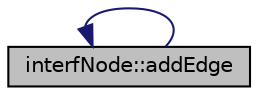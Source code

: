digraph G
{
  edge [fontname="Helvetica",fontsize="10",labelfontname="Helvetica",labelfontsize="10"];
  node [fontname="Helvetica",fontsize="10",shape=record];
  rankdir=LR;
  Node1 [label="interfNode::addEdge",height=0.2,width=0.4,color="black", fillcolor="grey75", style="filled" fontcolor="black"];
  Node1 -> Node1 [dir=back,color="midnightblue",fontsize="10",style="solid",fontname="Helvetica"];
}
